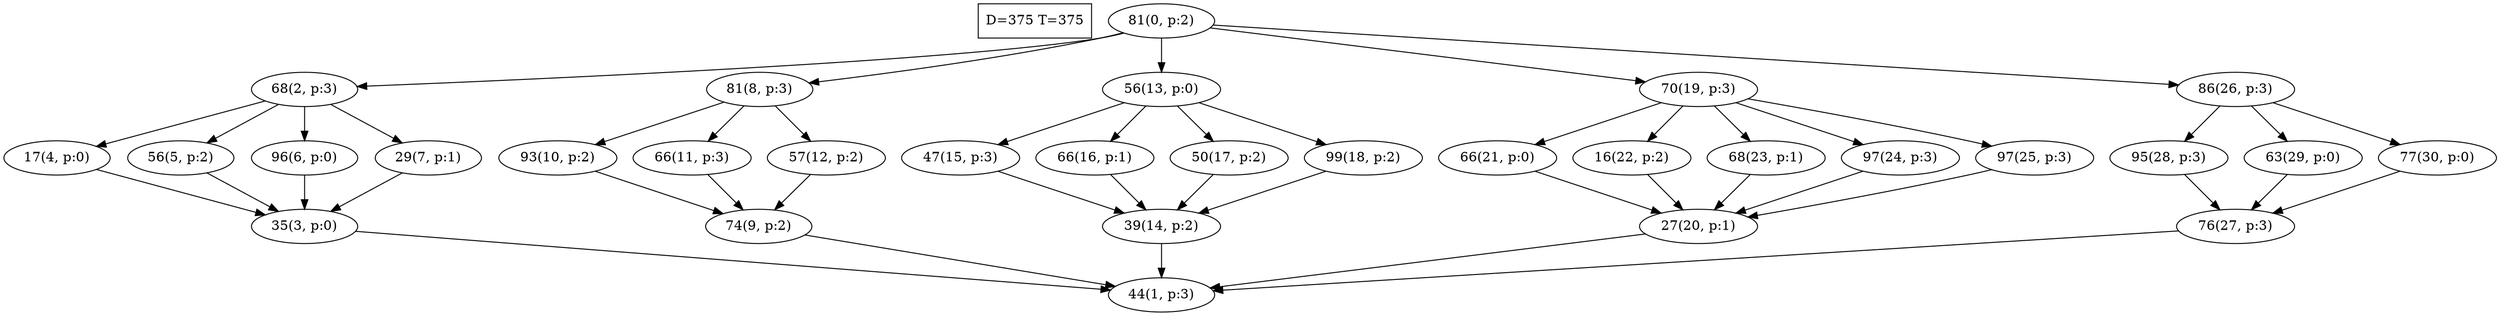 digraph Task {
i [shape=box, label="D=375 T=375"]; 
0 [label="81(0, p:2)"];
1 [label="44(1, p:3)"];
2 [label="68(2, p:3)"];
3 [label="35(3, p:0)"];
4 [label="17(4, p:0)"];
5 [label="56(5, p:2)"];
6 [label="96(6, p:0)"];
7 [label="29(7, p:1)"];
8 [label="81(8, p:3)"];
9 [label="74(9, p:2)"];
10 [label="93(10, p:2)"];
11 [label="66(11, p:3)"];
12 [label="57(12, p:2)"];
13 [label="56(13, p:0)"];
14 [label="39(14, p:2)"];
15 [label="47(15, p:3)"];
16 [label="66(16, p:1)"];
17 [label="50(17, p:2)"];
18 [label="99(18, p:2)"];
19 [label="70(19, p:3)"];
20 [label="27(20, p:1)"];
21 [label="66(21, p:0)"];
22 [label="16(22, p:2)"];
23 [label="68(23, p:1)"];
24 [label="97(24, p:3)"];
25 [label="97(25, p:3)"];
26 [label="86(26, p:3)"];
27 [label="76(27, p:3)"];
28 [label="95(28, p:3)"];
29 [label="63(29, p:0)"];
30 [label="77(30, p:0)"];
0 -> 2;
0 -> 8;
0 -> 13;
0 -> 19;
0 -> 26;
2 -> 4;
2 -> 5;
2 -> 6;
2 -> 7;
3 -> 1;
4 -> 3;
5 -> 3;
6 -> 3;
7 -> 3;
8 -> 10;
8 -> 11;
8 -> 12;
9 -> 1;
10 -> 9;
11 -> 9;
12 -> 9;
13 -> 15;
13 -> 16;
13 -> 17;
13 -> 18;
14 -> 1;
15 -> 14;
16 -> 14;
17 -> 14;
18 -> 14;
19 -> 21;
19 -> 22;
19 -> 23;
19 -> 24;
19 -> 25;
20 -> 1;
21 -> 20;
22 -> 20;
23 -> 20;
24 -> 20;
25 -> 20;
26 -> 28;
26 -> 29;
26 -> 30;
27 -> 1;
28 -> 27;
29 -> 27;
30 -> 27;
}